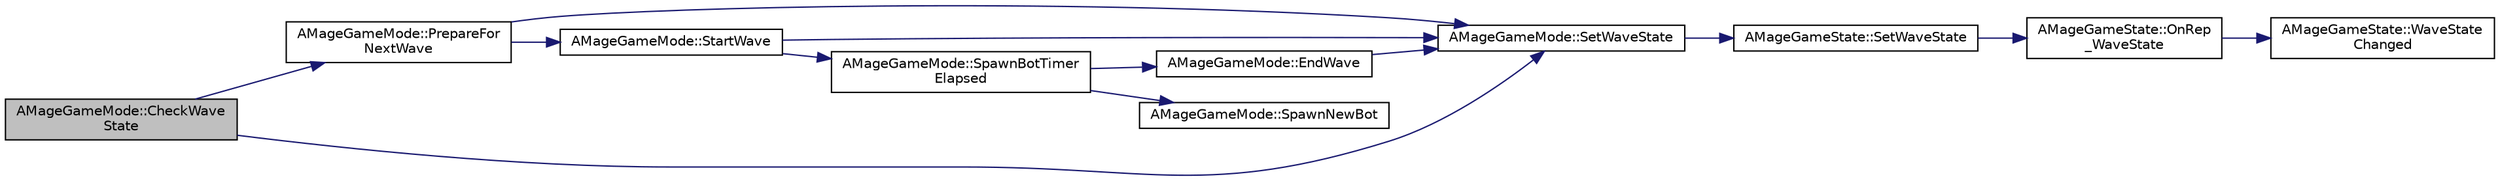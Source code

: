 digraph "AMageGameMode::CheckWaveState"
{
 // LATEX_PDF_SIZE
  edge [fontname="Helvetica",fontsize="10",labelfontname="Helvetica",labelfontsize="10"];
  node [fontname="Helvetica",fontsize="10",shape=record];
  rankdir="LR";
  Node1 [label="AMageGameMode::CheckWave\lState",height=0.2,width=0.4,color="black", fillcolor="grey75", style="filled", fontcolor="black",tooltip=" "];
  Node1 -> Node2 [color="midnightblue",fontsize="10",style="solid",fontname="Helvetica"];
  Node2 [label="AMageGameMode::PrepareFor\lNextWave",height=0.2,width=0.4,color="black", fillcolor="white", style="filled",URL="$class_a_mage_game_mode.html#aa3094bf4c6a1e974690bc944bef2426e",tooltip=" "];
  Node2 -> Node3 [color="midnightblue",fontsize="10",style="solid",fontname="Helvetica"];
  Node3 [label="AMageGameMode::SetWaveState",height=0.2,width=0.4,color="black", fillcolor="white", style="filled",URL="$class_a_mage_game_mode.html#a37b8ab0a23f88d5a3653cd510bf10398",tooltip=" "];
  Node3 -> Node4 [color="midnightblue",fontsize="10",style="solid",fontname="Helvetica"];
  Node4 [label="AMageGameState::SetWaveState",height=0.2,width=0.4,color="black", fillcolor="white", style="filled",URL="$class_a_mage_game_state.html#acf80d52ee9926b48432bd87acef95acf",tooltip=" "];
  Node4 -> Node5 [color="midnightblue",fontsize="10",style="solid",fontname="Helvetica"];
  Node5 [label="AMageGameState::OnRep\l_WaveState",height=0.2,width=0.4,color="black", fillcolor="white", style="filled",URL="$class_a_mage_game_state.html#a9d1211707542135b1088d14966d65cdd",tooltip=" "];
  Node5 -> Node6 [color="midnightblue",fontsize="10",style="solid",fontname="Helvetica"];
  Node6 [label="AMageGameState::WaveState\lChanged",height=0.2,width=0.4,color="black", fillcolor="white", style="filled",URL="$class_a_mage_game_state.html#a2cf8ab12f833ded5f61a0dd84d57e99b",tooltip=" "];
  Node2 -> Node7 [color="midnightblue",fontsize="10",style="solid",fontname="Helvetica"];
  Node7 [label="AMageGameMode::StartWave",height=0.2,width=0.4,color="black", fillcolor="white", style="filled",URL="$class_a_mage_game_mode.html#ab66669aa3d25a7eb0e655e2bd734d007",tooltip=" "];
  Node7 -> Node3 [color="midnightblue",fontsize="10",style="solid",fontname="Helvetica"];
  Node7 -> Node8 [color="midnightblue",fontsize="10",style="solid",fontname="Helvetica"];
  Node8 [label="AMageGameMode::SpawnBotTimer\lElapsed",height=0.2,width=0.4,color="black", fillcolor="white", style="filled",URL="$class_a_mage_game_mode.html#a4e3203946d544c54080b81a717e27bb5",tooltip=" "];
  Node8 -> Node9 [color="midnightblue",fontsize="10",style="solid",fontname="Helvetica"];
  Node9 [label="AMageGameMode::EndWave",height=0.2,width=0.4,color="black", fillcolor="white", style="filled",URL="$class_a_mage_game_mode.html#a3ce2b9b457eccc2d9cdcceece3f817c5",tooltip=" "];
  Node9 -> Node3 [color="midnightblue",fontsize="10",style="solid",fontname="Helvetica"];
  Node8 -> Node10 [color="midnightblue",fontsize="10",style="solid",fontname="Helvetica"];
  Node10 [label="AMageGameMode::SpawnNewBot",height=0.2,width=0.4,color="black", fillcolor="white", style="filled",URL="$class_a_mage_game_mode.html#a630e9e1eecdab66b1f8bce8949e71fce",tooltip=" "];
  Node1 -> Node3 [color="midnightblue",fontsize="10",style="solid",fontname="Helvetica"];
}
